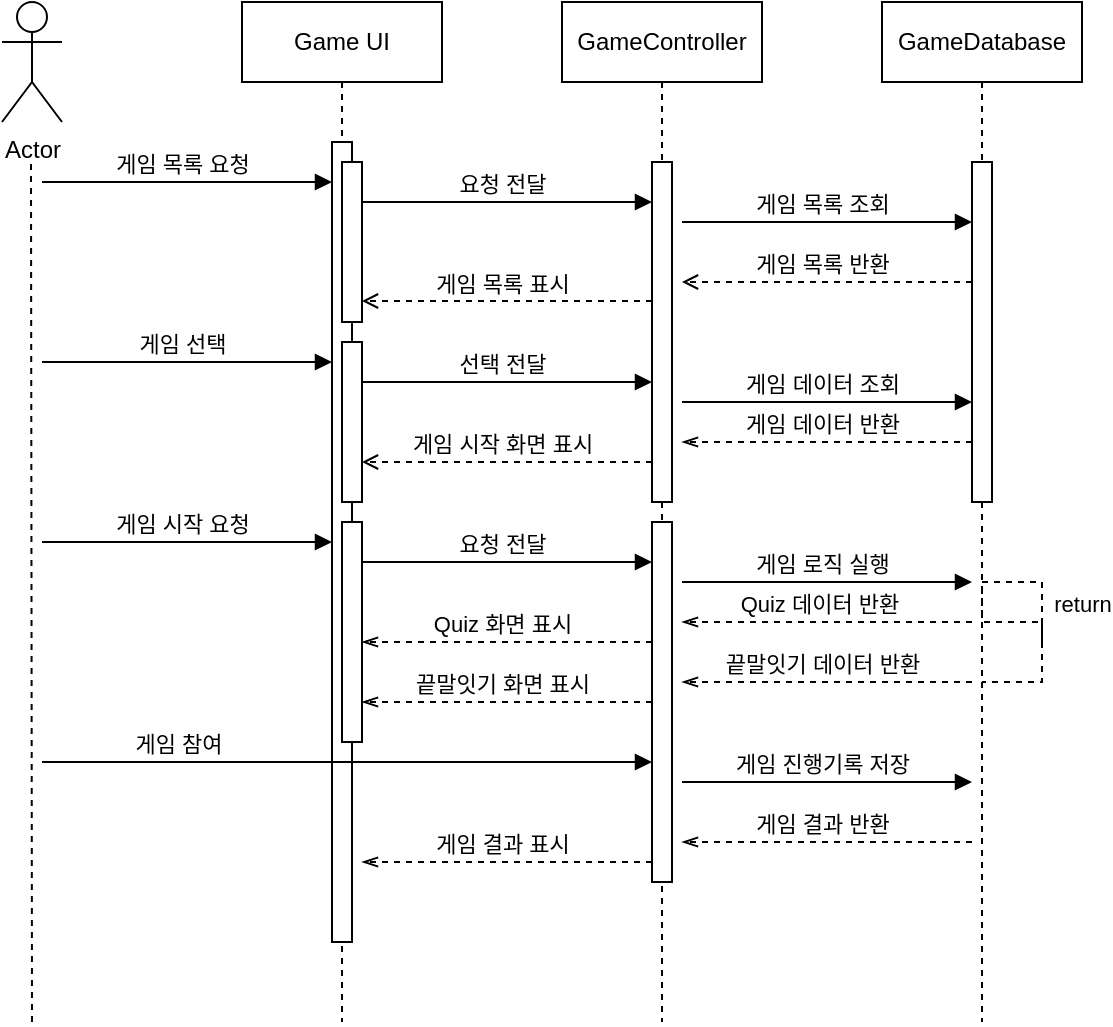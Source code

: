 <mxfile version="26.1.1">
  <diagram name="Page-1" id="2YBvvXClWsGukQMizWep">
    <mxGraphModel dx="1434" dy="780" grid="1" gridSize="10" guides="1" tooltips="1" connect="1" arrows="1" fold="1" page="1" pageScale="1" pageWidth="850" pageHeight="1100" math="0" shadow="0">
      <root>
        <mxCell id="0" />
        <mxCell id="1" parent="0" />
        <mxCell id="aM9ryv3xv72pqoxQDRHE-1" value="Game UI" style="shape=umlLifeline;perimeter=lifelinePerimeter;whiteSpace=wrap;html=1;container=0;dropTarget=0;collapsible=0;recursiveResize=0;outlineConnect=0;portConstraint=eastwest;newEdgeStyle={&quot;edgeStyle&quot;:&quot;elbowEdgeStyle&quot;,&quot;elbow&quot;:&quot;vertical&quot;,&quot;curved&quot;:0,&quot;rounded&quot;:0};" parent="1" vertex="1">
          <mxGeometry x="275" y="40" width="100" height="510" as="geometry" />
        </mxCell>
        <mxCell id="aM9ryv3xv72pqoxQDRHE-2" value="" style="html=1;points=[];perimeter=orthogonalPerimeter;outlineConnect=0;targetShapes=umlLifeline;portConstraint=eastwest;newEdgeStyle={&quot;edgeStyle&quot;:&quot;elbowEdgeStyle&quot;,&quot;elbow&quot;:&quot;vertical&quot;,&quot;curved&quot;:0,&quot;rounded&quot;:0};" parent="aM9ryv3xv72pqoxQDRHE-1" vertex="1">
          <mxGeometry x="45" y="70" width="10" height="400" as="geometry" />
        </mxCell>
        <mxCell id="aM9ryv3xv72pqoxQDRHE-4" value="" style="html=1;points=[];perimeter=orthogonalPerimeter;outlineConnect=0;targetShapes=umlLifeline;portConstraint=eastwest;newEdgeStyle={&quot;edgeStyle&quot;:&quot;elbowEdgeStyle&quot;,&quot;elbow&quot;:&quot;vertical&quot;,&quot;curved&quot;:0,&quot;rounded&quot;:0};" parent="aM9ryv3xv72pqoxQDRHE-1" vertex="1">
          <mxGeometry x="50" y="80" width="10" height="80" as="geometry" />
        </mxCell>
        <mxCell id="twneoGNv3_O5aftmhDCA-22" value="" style="html=1;points=[];perimeter=orthogonalPerimeter;outlineConnect=0;targetShapes=umlLifeline;portConstraint=eastwest;newEdgeStyle={&quot;edgeStyle&quot;:&quot;elbowEdgeStyle&quot;,&quot;elbow&quot;:&quot;vertical&quot;,&quot;curved&quot;:0,&quot;rounded&quot;:0};" vertex="1" parent="aM9ryv3xv72pqoxQDRHE-1">
          <mxGeometry x="50" y="170" width="10" height="80" as="geometry" />
        </mxCell>
        <mxCell id="twneoGNv3_O5aftmhDCA-34" value="" style="html=1;points=[];perimeter=orthogonalPerimeter;outlineConnect=0;targetShapes=umlLifeline;portConstraint=eastwest;newEdgeStyle={&quot;edgeStyle&quot;:&quot;elbowEdgeStyle&quot;,&quot;elbow&quot;:&quot;vertical&quot;,&quot;curved&quot;:0,&quot;rounded&quot;:0};" vertex="1" parent="aM9ryv3xv72pqoxQDRHE-1">
          <mxGeometry x="50" y="260" width="10" height="110" as="geometry" />
        </mxCell>
        <mxCell id="aM9ryv3xv72pqoxQDRHE-5" value="GameController" style="shape=umlLifeline;perimeter=lifelinePerimeter;whiteSpace=wrap;html=1;container=0;dropTarget=0;collapsible=0;recursiveResize=0;outlineConnect=0;portConstraint=eastwest;newEdgeStyle={&quot;edgeStyle&quot;:&quot;elbowEdgeStyle&quot;,&quot;elbow&quot;:&quot;vertical&quot;,&quot;curved&quot;:0,&quot;rounded&quot;:0};" parent="1" vertex="1">
          <mxGeometry x="435" y="40" width="100" height="510" as="geometry" />
        </mxCell>
        <mxCell id="aM9ryv3xv72pqoxQDRHE-6" value="" style="html=1;points=[];perimeter=orthogonalPerimeter;outlineConnect=0;targetShapes=umlLifeline;portConstraint=eastwest;newEdgeStyle={&quot;edgeStyle&quot;:&quot;elbowEdgeStyle&quot;,&quot;elbow&quot;:&quot;vertical&quot;,&quot;curved&quot;:0,&quot;rounded&quot;:0};" parent="aM9ryv3xv72pqoxQDRHE-5" vertex="1">
          <mxGeometry x="45" y="80" width="10" height="170" as="geometry" />
        </mxCell>
        <mxCell id="twneoGNv3_O5aftmhDCA-26" value="" style="html=1;points=[];perimeter=orthogonalPerimeter;outlineConnect=0;targetShapes=umlLifeline;portConstraint=eastwest;newEdgeStyle={&quot;edgeStyle&quot;:&quot;elbowEdgeStyle&quot;,&quot;elbow&quot;:&quot;vertical&quot;,&quot;curved&quot;:0,&quot;rounded&quot;:0};" vertex="1" parent="aM9ryv3xv72pqoxQDRHE-5">
          <mxGeometry x="45" y="260" width="10" height="180" as="geometry" />
        </mxCell>
        <mxCell id="aM9ryv3xv72pqoxQDRHE-7" value="게임 목록 요청" style="html=1;verticalAlign=bottom;endArrow=block;edgeStyle=elbowEdgeStyle;elbow=vertical;curved=0;rounded=0;" parent="1" target="aM9ryv3xv72pqoxQDRHE-2" edge="1">
          <mxGeometry x="0.474" relative="1" as="geometry">
            <mxPoint x="315" y="130" as="sourcePoint" />
            <Array as="points">
              <mxPoint x="175" y="130" />
            </Array>
            <mxPoint x="305" y="130" as="targetPoint" />
            <mxPoint as="offset" />
          </mxGeometry>
        </mxCell>
        <mxCell id="aM9ryv3xv72pqoxQDRHE-8" value="return" style="html=1;verticalAlign=bottom;endArrow=none;dashed=1;endSize=8;elbow=vertical;rounded=0;edgeStyle=orthogonalEdgeStyle;endFill=0;startFill=0;" parent="1" edge="1">
          <mxGeometry x="0.294" y="20" relative="1" as="geometry">
            <mxPoint x="645" y="380" as="targetPoint" />
            <Array as="points">
              <mxPoint x="675" y="350" />
              <mxPoint x="645" y="350" />
              <mxPoint x="645" y="330" />
              <mxPoint x="675" y="330" />
              <mxPoint x="675" y="380" />
            </Array>
            <mxPoint x="675" y="360" as="sourcePoint" />
            <mxPoint as="offset" />
          </mxGeometry>
        </mxCell>
        <mxCell id="twneoGNv3_O5aftmhDCA-1" value="Actor" style="shape=umlActor;verticalLabelPosition=bottom;verticalAlign=top;html=1;outlineConnect=0;" vertex="1" parent="1">
          <mxGeometry x="155" y="40" width="30" height="60" as="geometry" />
        </mxCell>
        <mxCell id="twneoGNv3_O5aftmhDCA-2" value="" style="endArrow=none;dashed=1;html=1;rounded=0;" edge="1" parent="1">
          <mxGeometry width="50" height="50" relative="1" as="geometry">
            <mxPoint x="170" y="550" as="sourcePoint" />
            <mxPoint x="169.5" y="120" as="targetPoint" />
          </mxGeometry>
        </mxCell>
        <mxCell id="twneoGNv3_O5aftmhDCA-6" value="GameDatabase" style="shape=umlLifeline;perimeter=lifelinePerimeter;whiteSpace=wrap;html=1;container=0;dropTarget=0;collapsible=0;recursiveResize=0;outlineConnect=0;portConstraint=eastwest;newEdgeStyle={&quot;edgeStyle&quot;:&quot;elbowEdgeStyle&quot;,&quot;elbow&quot;:&quot;vertical&quot;,&quot;curved&quot;:0,&quot;rounded&quot;:0};" vertex="1" parent="1">
          <mxGeometry x="595" y="40" width="100" height="510" as="geometry" />
        </mxCell>
        <mxCell id="twneoGNv3_O5aftmhDCA-7" value="" style="html=1;points=[];perimeter=orthogonalPerimeter;outlineConnect=0;targetShapes=umlLifeline;portConstraint=eastwest;newEdgeStyle={&quot;edgeStyle&quot;:&quot;elbowEdgeStyle&quot;,&quot;elbow&quot;:&quot;vertical&quot;,&quot;curved&quot;:0,&quot;rounded&quot;:0};" vertex="1" parent="twneoGNv3_O5aftmhDCA-6">
          <mxGeometry x="45" y="80" width="10" height="170" as="geometry" />
        </mxCell>
        <mxCell id="twneoGNv3_O5aftmhDCA-10" value="요청 전달" style="html=1;verticalAlign=bottom;endArrow=block;edgeStyle=elbowEdgeStyle;elbow=vertical;curved=0;rounded=0;" edge="1" parent="1">
          <mxGeometry x="0.474" relative="1" as="geometry">
            <mxPoint x="475" y="140" as="sourcePoint" />
            <Array as="points">
              <mxPoint x="335" y="140" />
            </Array>
            <mxPoint x="480" y="140" as="targetPoint" />
            <mxPoint as="offset" />
          </mxGeometry>
        </mxCell>
        <mxCell id="twneoGNv3_O5aftmhDCA-11" value="게임 목록 조회" style="html=1;verticalAlign=bottom;endArrow=block;edgeStyle=elbowEdgeStyle;elbow=vertical;curved=0;rounded=0;" edge="1" parent="1">
          <mxGeometry x="0.474" relative="1" as="geometry">
            <mxPoint x="635" y="150" as="sourcePoint" />
            <Array as="points">
              <mxPoint x="495" y="150" />
            </Array>
            <mxPoint x="640" y="150" as="targetPoint" />
            <mxPoint as="offset" />
          </mxGeometry>
        </mxCell>
        <mxCell id="twneoGNv3_O5aftmhDCA-12" value="게임 목록 반환" style="html=1;verticalAlign=bottom;endArrow=open;edgeStyle=elbowEdgeStyle;elbow=vertical;curved=0;rounded=0;dashed=1;endFill=0;" edge="1" parent="1">
          <mxGeometry x="0.035" relative="1" as="geometry">
            <mxPoint x="640" y="180" as="sourcePoint" />
            <Array as="points" />
            <mxPoint x="495" y="180" as="targetPoint" />
            <mxPoint as="offset" />
          </mxGeometry>
        </mxCell>
        <mxCell id="twneoGNv3_O5aftmhDCA-14" value="게임 목록 표시" style="html=1;verticalAlign=bottom;endArrow=open;edgeStyle=elbowEdgeStyle;elbow=vertical;curved=0;rounded=0;dashed=1;endFill=0;" edge="1" parent="1">
          <mxGeometry x="0.035" relative="1" as="geometry">
            <mxPoint x="480" y="189.5" as="sourcePoint" />
            <Array as="points" />
            <mxPoint x="335" y="189.5" as="targetPoint" />
            <mxPoint as="offset" />
          </mxGeometry>
        </mxCell>
        <mxCell id="twneoGNv3_O5aftmhDCA-15" value="게임 선택" style="html=1;verticalAlign=bottom;endArrow=block;edgeStyle=elbowEdgeStyle;elbow=vertical;curved=0;rounded=0;" edge="1" parent="1">
          <mxGeometry x="0.474" relative="1" as="geometry">
            <mxPoint x="315" y="220" as="sourcePoint" />
            <Array as="points">
              <mxPoint x="175" y="220" />
            </Array>
            <mxPoint x="320" y="220" as="targetPoint" />
            <mxPoint as="offset" />
          </mxGeometry>
        </mxCell>
        <mxCell id="twneoGNv3_O5aftmhDCA-16" value="선택 전달" style="html=1;verticalAlign=bottom;endArrow=block;edgeStyle=elbowEdgeStyle;elbow=vertical;curved=0;rounded=0;" edge="1" parent="1">
          <mxGeometry x="0.474" relative="1" as="geometry">
            <mxPoint x="475" y="230" as="sourcePoint" />
            <Array as="points">
              <mxPoint x="335" y="230" />
            </Array>
            <mxPoint x="480" y="230" as="targetPoint" />
            <mxPoint as="offset" />
          </mxGeometry>
        </mxCell>
        <mxCell id="twneoGNv3_O5aftmhDCA-17" value="게임 데이터 조회" style="html=1;verticalAlign=bottom;endArrow=block;edgeStyle=elbowEdgeStyle;elbow=vertical;curved=0;rounded=0;" edge="1" parent="1">
          <mxGeometry x="0.474" relative="1" as="geometry">
            <mxPoint x="635" y="240" as="sourcePoint" />
            <Array as="points">
              <mxPoint x="495" y="240" />
            </Array>
            <mxPoint x="640" y="240" as="targetPoint" />
            <mxPoint as="offset" />
          </mxGeometry>
        </mxCell>
        <mxCell id="twneoGNv3_O5aftmhDCA-18" value="게임 데이터 반환" style="html=1;verticalAlign=bottom;endArrow=openThin;edgeStyle=elbowEdgeStyle;elbow=vertical;curved=0;rounded=0;dashed=1;endFill=0;" edge="1" parent="1">
          <mxGeometry x="0.035" relative="1" as="geometry">
            <mxPoint x="640" y="260" as="sourcePoint" />
            <Array as="points" />
            <mxPoint x="495" y="260" as="targetPoint" />
            <mxPoint as="offset" />
          </mxGeometry>
        </mxCell>
        <mxCell id="twneoGNv3_O5aftmhDCA-19" value="게임 시작 화면 표시" style="html=1;verticalAlign=bottom;endArrow=open;edgeStyle=elbowEdgeStyle;elbow=vertical;curved=0;rounded=0;endFill=0;dashed=1;" edge="1" parent="1">
          <mxGeometry x="0.035" relative="1" as="geometry">
            <mxPoint x="480" y="270" as="sourcePoint" />
            <Array as="points" />
            <mxPoint x="335" y="270" as="targetPoint" />
            <mxPoint as="offset" />
          </mxGeometry>
        </mxCell>
        <mxCell id="twneoGNv3_O5aftmhDCA-23" value="게임 시작 요청" style="html=1;verticalAlign=bottom;endArrow=block;edgeStyle=elbowEdgeStyle;elbow=vertical;curved=0;rounded=0;" edge="1" parent="1">
          <mxGeometry x="0.474" relative="1" as="geometry">
            <mxPoint x="315" y="310" as="sourcePoint" />
            <Array as="points">
              <mxPoint x="175" y="310" />
            </Array>
            <mxPoint x="320" y="310" as="targetPoint" />
            <mxPoint as="offset" />
          </mxGeometry>
        </mxCell>
        <mxCell id="twneoGNv3_O5aftmhDCA-24" value="요청 전달" style="html=1;verticalAlign=bottom;endArrow=block;edgeStyle=elbowEdgeStyle;elbow=vertical;curved=0;rounded=0;" edge="1" parent="1">
          <mxGeometry x="0.474" relative="1" as="geometry">
            <mxPoint x="475" y="320" as="sourcePoint" />
            <Array as="points">
              <mxPoint x="335" y="320" />
            </Array>
            <mxPoint x="480" y="320" as="targetPoint" />
            <mxPoint as="offset" />
          </mxGeometry>
        </mxCell>
        <mxCell id="twneoGNv3_O5aftmhDCA-27" value="게임 로직 실행" style="html=1;verticalAlign=bottom;endArrow=block;edgeStyle=elbowEdgeStyle;elbow=vertical;curved=0;rounded=0;" edge="1" parent="1">
          <mxGeometry x="0.474" relative="1" as="geometry">
            <mxPoint x="635" y="330" as="sourcePoint" />
            <Array as="points">
              <mxPoint x="495" y="330" />
            </Array>
            <mxPoint x="640" y="330" as="targetPoint" />
            <mxPoint as="offset" />
          </mxGeometry>
        </mxCell>
        <mxCell id="twneoGNv3_O5aftmhDCA-28" value="Quiz 데이터 반환&amp;nbsp;" style="html=1;verticalAlign=bottom;endArrow=openThin;edgeStyle=elbowEdgeStyle;elbow=vertical;curved=0;rounded=0;dashed=1;endFill=0;" edge="1" parent="1">
          <mxGeometry x="0.036" relative="1" as="geometry">
            <mxPoint x="640" y="350" as="sourcePoint" />
            <Array as="points" />
            <mxPoint x="495" y="350" as="targetPoint" />
            <mxPoint as="offset" />
          </mxGeometry>
        </mxCell>
        <mxCell id="twneoGNv3_O5aftmhDCA-29" value="Quiz 화면 표시" style="html=1;verticalAlign=bottom;endArrow=openThin;edgeStyle=elbowEdgeStyle;elbow=vertical;curved=0;rounded=0;dashed=1;endFill=0;" edge="1" parent="1">
          <mxGeometry x="0.036" relative="1" as="geometry">
            <mxPoint x="480" y="360" as="sourcePoint" />
            <Array as="points" />
            <mxPoint x="335" y="360" as="targetPoint" />
            <mxPoint as="offset" />
          </mxGeometry>
        </mxCell>
        <mxCell id="twneoGNv3_O5aftmhDCA-30" value="끝말잇기 데이터 반환" style="html=1;verticalAlign=bottom;endArrow=openThin;edgeStyle=elbowEdgeStyle;elbow=vertical;curved=0;rounded=0;dashed=1;endFill=0;" edge="1" parent="1">
          <mxGeometry x="0.036" relative="1" as="geometry">
            <mxPoint x="640" y="380" as="sourcePoint" />
            <Array as="points" />
            <mxPoint x="495" y="380" as="targetPoint" />
            <mxPoint as="offset" />
          </mxGeometry>
        </mxCell>
        <mxCell id="twneoGNv3_O5aftmhDCA-31" value="게임 진행기록 저장" style="html=1;verticalAlign=bottom;endArrow=block;edgeStyle=elbowEdgeStyle;elbow=vertical;curved=0;rounded=0;" edge="1" parent="1">
          <mxGeometry x="0.474" relative="1" as="geometry">
            <mxPoint x="635" y="430" as="sourcePoint" />
            <Array as="points">
              <mxPoint x="495" y="430" />
            </Array>
            <mxPoint x="640" y="430" as="targetPoint" />
            <mxPoint as="offset" />
          </mxGeometry>
        </mxCell>
        <mxCell id="twneoGNv3_O5aftmhDCA-32" value="끝말잇기 화면 표시" style="html=1;verticalAlign=bottom;endArrow=openThin;edgeStyle=elbowEdgeStyle;elbow=vertical;curved=0;rounded=0;dashed=1;endFill=0;" edge="1" parent="1">
          <mxGeometry x="0.036" relative="1" as="geometry">
            <mxPoint x="480" y="390" as="sourcePoint" />
            <Array as="points" />
            <mxPoint x="335" y="390" as="targetPoint" />
            <mxPoint as="offset" />
          </mxGeometry>
        </mxCell>
        <mxCell id="twneoGNv3_O5aftmhDCA-33" value="게임 참여" style="html=1;verticalAlign=bottom;endArrow=block;edgeStyle=elbowEdgeStyle;elbow=vertical;curved=0;rounded=0;" edge="1" parent="1" target="twneoGNv3_O5aftmhDCA-26">
          <mxGeometry x="-0.066" relative="1" as="geometry">
            <mxPoint x="315" y="420" as="sourcePoint" />
            <Array as="points">
              <mxPoint x="175" y="420" />
            </Array>
            <mxPoint x="475" y="420" as="targetPoint" />
            <mxPoint as="offset" />
          </mxGeometry>
        </mxCell>
        <mxCell id="twneoGNv3_O5aftmhDCA-35" value="게임 결과 반환" style="html=1;verticalAlign=bottom;endArrow=openThin;edgeStyle=elbowEdgeStyle;elbow=vertical;curved=0;rounded=0;dashed=1;endFill=0;" edge="1" parent="1">
          <mxGeometry x="0.036" relative="1" as="geometry">
            <mxPoint x="640" y="460" as="sourcePoint" />
            <Array as="points" />
            <mxPoint x="495" y="460" as="targetPoint" />
            <mxPoint as="offset" />
          </mxGeometry>
        </mxCell>
        <mxCell id="twneoGNv3_O5aftmhDCA-36" value="게임 결과 표시" style="html=1;verticalAlign=bottom;endArrow=openThin;edgeStyle=elbowEdgeStyle;elbow=vertical;curved=0;rounded=0;dashed=1;endFill=0;" edge="1" parent="1">
          <mxGeometry x="0.036" relative="1" as="geometry">
            <mxPoint x="480" y="470" as="sourcePoint" />
            <Array as="points" />
            <mxPoint x="335" y="470" as="targetPoint" />
            <mxPoint as="offset" />
          </mxGeometry>
        </mxCell>
      </root>
    </mxGraphModel>
  </diagram>
</mxfile>

